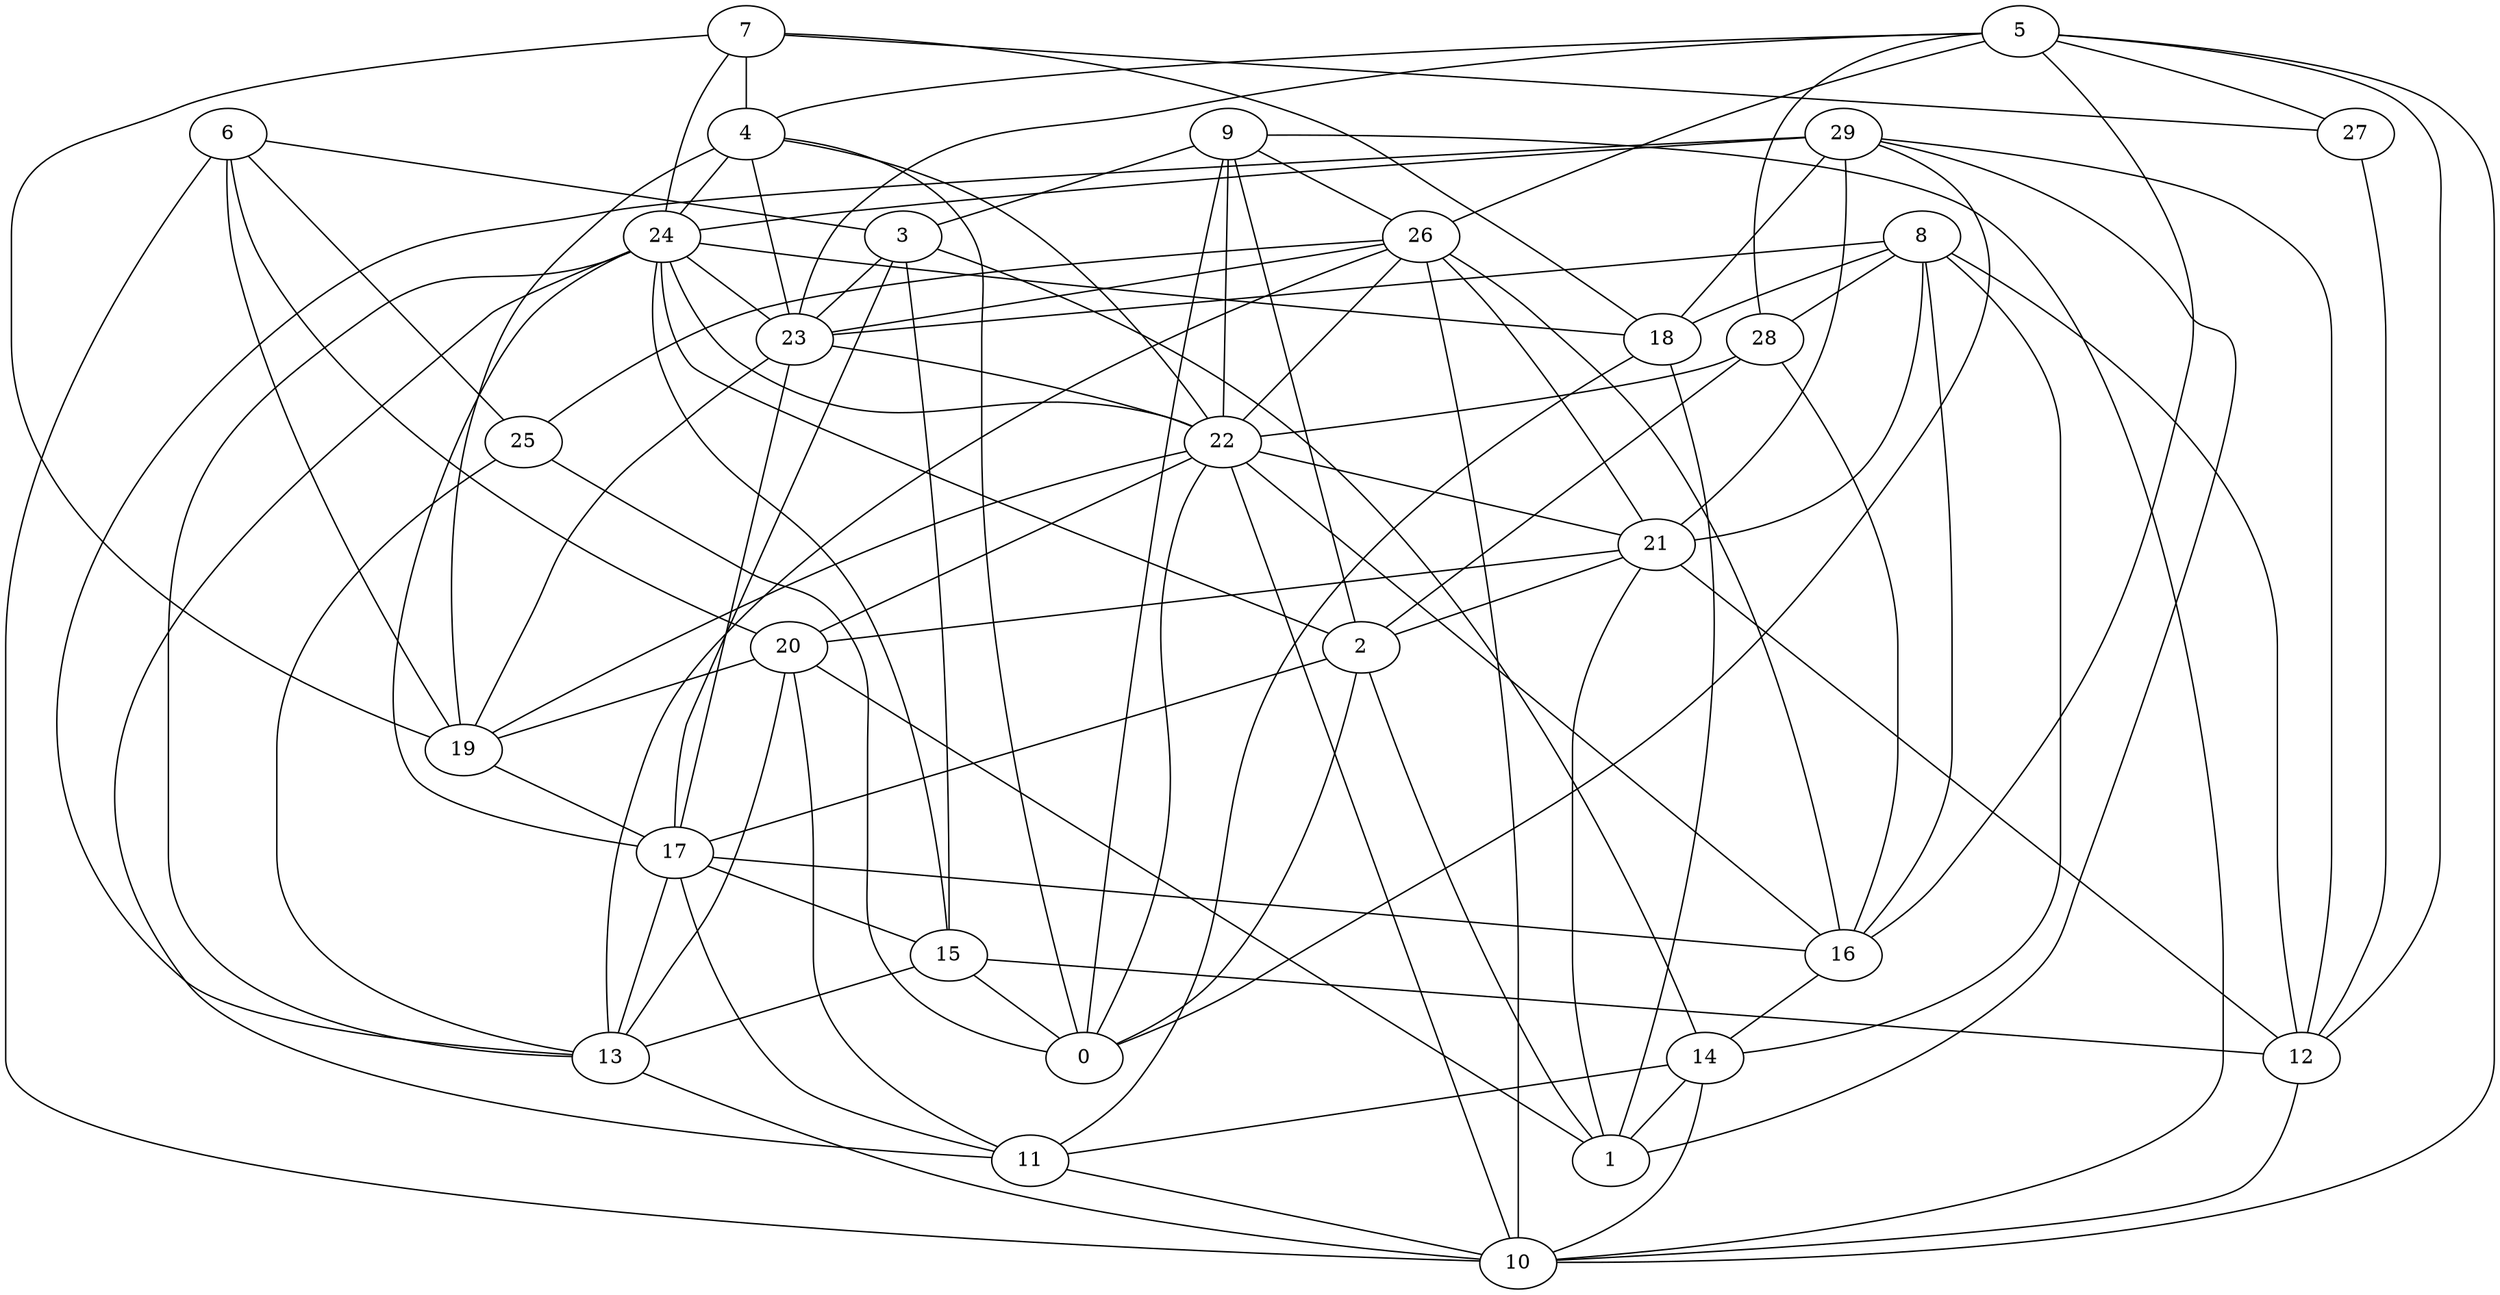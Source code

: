 digraph GG_graph {

subgraph G_graph {
edge [color = black]
"27" -> "12" [dir = none]
"16" -> "14" [dir = none]
"26" -> "23" [dir = none]
"26" -> "22" [dir = none]
"26" -> "10" [dir = none]
"26" -> "25" [dir = none]
"26" -> "21" [dir = none]
"14" -> "11" [dir = none]
"14" -> "1" [dir = none]
"14" -> "10" [dir = none]
"20" -> "1" [dir = none]
"20" -> "11" [dir = none]
"20" -> "13" [dir = none]
"20" -> "19" [dir = none]
"4" -> "19" [dir = none]
"4" -> "23" [dir = none]
"4" -> "22" [dir = none]
"4" -> "24" [dir = none]
"4" -> "0" [dir = none]
"29" -> "21" [dir = none]
"29" -> "1" [dir = none]
"29" -> "18" [dir = none]
"29" -> "0" [dir = none]
"15" -> "13" [dir = none]
"15" -> "12" [dir = none]
"15" -> "0" [dir = none]
"22" -> "16" [dir = none]
"22" -> "20" [dir = none]
"22" -> "21" [dir = none]
"22" -> "0" [dir = none]
"22" -> "10" [dir = none]
"9" -> "26" [dir = none]
"9" -> "0" [dir = none]
"9" -> "10" [dir = none]
"9" -> "22" [dir = none]
"9" -> "3" [dir = none]
"21" -> "20" [dir = none]
"21" -> "2" [dir = none]
"21" -> "12" [dir = none]
"21" -> "1" [dir = none]
"23" -> "19" [dir = none]
"23" -> "17" [dir = none]
"23" -> "22" [dir = none]
"17" -> "13" [dir = none]
"17" -> "15" [dir = none]
"17" -> "11" [dir = none]
"17" -> "16" [dir = none]
"7" -> "27" [dir = none]
"7" -> "24" [dir = none]
"7" -> "18" [dir = none]
"7" -> "19" [dir = none]
"7" -> "4" [dir = none]
"28" -> "2" [dir = none]
"28" -> "16" [dir = none]
"11" -> "10" [dir = none]
"18" -> "1" [dir = none]
"18" -> "11" [dir = none]
"19" -> "17" [dir = none]
"3" -> "14" [dir = none]
"3" -> "17" [dir = none]
"3" -> "15" [dir = none]
"6" -> "20" [dir = none]
"6" -> "10" [dir = none]
"6" -> "25" [dir = none]
"6" -> "19" [dir = none]
"6" -> "3" [dir = none]
"5" -> "12" [dir = none]
"5" -> "27" [dir = none]
"5" -> "23" [dir = none]
"5" -> "10" [dir = none]
"24" -> "17" [dir = none]
"24" -> "18" [dir = none]
"24" -> "23" [dir = none]
"24" -> "15" [dir = none]
"24" -> "2" [dir = none]
"24" -> "11" [dir = none]
"24" -> "13" [dir = none]
"8" -> "28" [dir = none]
"8" -> "23" [dir = none]
"8" -> "14" [dir = none]
"8" -> "12" [dir = none]
"8" -> "21" [dir = none]
"8" -> "16" [dir = none]
"2" -> "0" [dir = none]
"2" -> "17" [dir = none]
"25" -> "0" [dir = none]
"12" -> "10" [dir = none]
"2" -> "1" [dir = none]
"24" -> "22" [dir = none]
"5" -> "16" [dir = none]
"26" -> "16" [dir = none]
"28" -> "22" [dir = none]
"3" -> "23" [dir = none]
"22" -> "19" [dir = none]
"9" -> "2" [dir = none]
"5" -> "26" [dir = none]
"29" -> "13" [dir = none]
"25" -> "13" [dir = none]
"13" -> "10" [dir = none]
"5" -> "4" [dir = none]
"29" -> "24" [dir = none]
"29" -> "12" [dir = none]
"5" -> "28" [dir = none]
"26" -> "13" [dir = none]
"8" -> "18" [dir = none]
}

}
